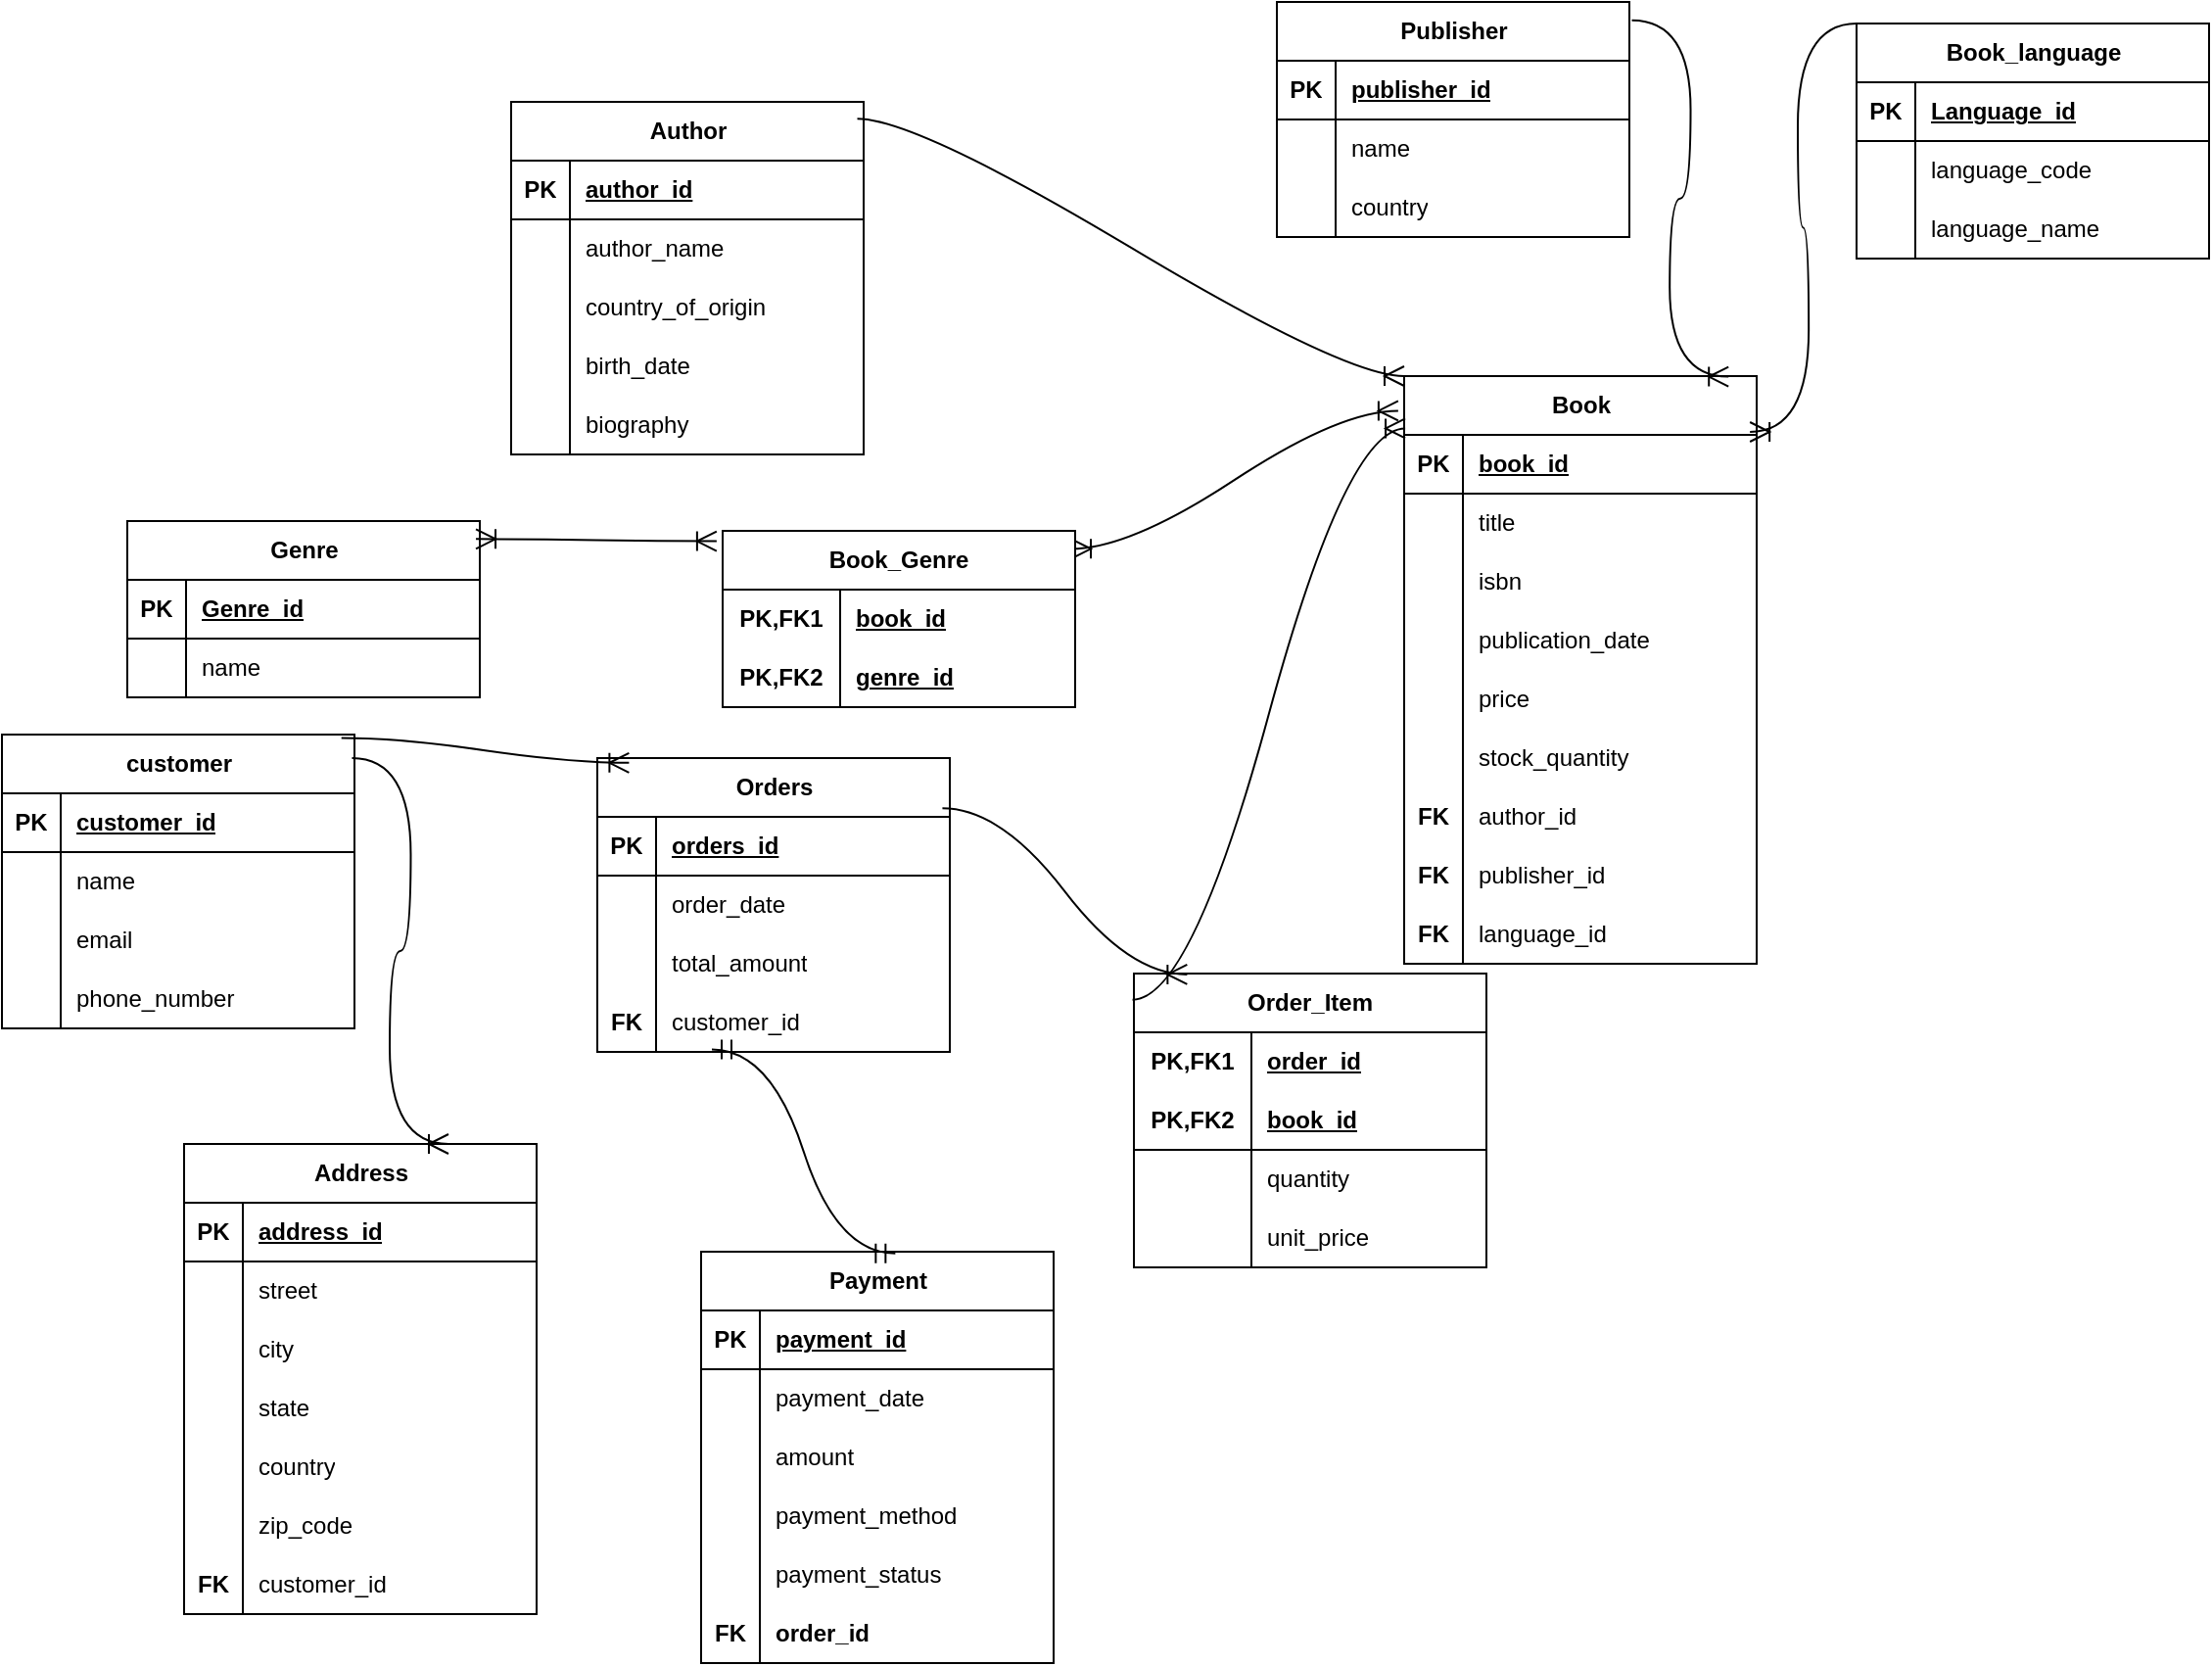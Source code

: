 <mxfile version="26.1.1">
  <diagram name="Page-1" id="ZQuUQEFik4x4_t2dqadl">
    <mxGraphModel grid="0" page="0" gridSize="10" guides="1" tooltips="1" connect="1" arrows="1" fold="1" pageScale="1" pageWidth="850" pageHeight="1100" math="0" shadow="0">
      <root>
        <mxCell id="0" />
        <mxCell id="1" parent="0" />
        <mxCell id="jG49ojDBCx4BpqAFkFLA-1" value="Author" style="shape=table;startSize=30;container=1;collapsible=1;childLayout=tableLayout;fixedRows=1;rowLines=0;fontStyle=1;align=center;resizeLast=1;html=1;" vertex="1" parent="1">
          <mxGeometry x="141" y="20" width="180" height="180" as="geometry" />
        </mxCell>
        <mxCell id="jG49ojDBCx4BpqAFkFLA-2" value="" style="shape=tableRow;horizontal=0;startSize=0;swimlaneHead=0;swimlaneBody=0;fillColor=none;collapsible=0;dropTarget=0;points=[[0,0.5],[1,0.5]];portConstraint=eastwest;top=0;left=0;right=0;bottom=1;" vertex="1" parent="jG49ojDBCx4BpqAFkFLA-1">
          <mxGeometry y="30" width="180" height="30" as="geometry" />
        </mxCell>
        <mxCell id="jG49ojDBCx4BpqAFkFLA-3" value="PK" style="shape=partialRectangle;connectable=0;fillColor=none;top=0;left=0;bottom=0;right=0;fontStyle=1;overflow=hidden;whiteSpace=wrap;html=1;" vertex="1" parent="jG49ojDBCx4BpqAFkFLA-2">
          <mxGeometry width="30" height="30" as="geometry">
            <mxRectangle width="30" height="30" as="alternateBounds" />
          </mxGeometry>
        </mxCell>
        <mxCell id="jG49ojDBCx4BpqAFkFLA-4" value="author_id" style="shape=partialRectangle;connectable=0;fillColor=none;top=0;left=0;bottom=0;right=0;align=left;spacingLeft=6;fontStyle=5;overflow=hidden;whiteSpace=wrap;html=1;" vertex="1" parent="jG49ojDBCx4BpqAFkFLA-2">
          <mxGeometry x="30" width="150" height="30" as="geometry">
            <mxRectangle width="150" height="30" as="alternateBounds" />
          </mxGeometry>
        </mxCell>
        <mxCell id="jG49ojDBCx4BpqAFkFLA-5" value="" style="shape=tableRow;horizontal=0;startSize=0;swimlaneHead=0;swimlaneBody=0;fillColor=none;collapsible=0;dropTarget=0;points=[[0,0.5],[1,0.5]];portConstraint=eastwest;top=0;left=0;right=0;bottom=0;" vertex="1" parent="jG49ojDBCx4BpqAFkFLA-1">
          <mxGeometry y="60" width="180" height="30" as="geometry" />
        </mxCell>
        <mxCell id="jG49ojDBCx4BpqAFkFLA-6" value="" style="shape=partialRectangle;connectable=0;fillColor=none;top=0;left=0;bottom=0;right=0;editable=1;overflow=hidden;whiteSpace=wrap;html=1;" vertex="1" parent="jG49ojDBCx4BpqAFkFLA-5">
          <mxGeometry width="30" height="30" as="geometry">
            <mxRectangle width="30" height="30" as="alternateBounds" />
          </mxGeometry>
        </mxCell>
        <mxCell id="jG49ojDBCx4BpqAFkFLA-7" value="author_name" style="shape=partialRectangle;connectable=0;fillColor=none;top=0;left=0;bottom=0;right=0;align=left;spacingLeft=6;overflow=hidden;whiteSpace=wrap;html=1;" vertex="1" parent="jG49ojDBCx4BpqAFkFLA-5">
          <mxGeometry x="30" width="150" height="30" as="geometry">
            <mxRectangle width="150" height="30" as="alternateBounds" />
          </mxGeometry>
        </mxCell>
        <mxCell id="jG49ojDBCx4BpqAFkFLA-8" value="" style="shape=tableRow;horizontal=0;startSize=0;swimlaneHead=0;swimlaneBody=0;fillColor=none;collapsible=0;dropTarget=0;points=[[0,0.5],[1,0.5]];portConstraint=eastwest;top=0;left=0;right=0;bottom=0;" vertex="1" parent="jG49ojDBCx4BpqAFkFLA-1">
          <mxGeometry y="90" width="180" height="30" as="geometry" />
        </mxCell>
        <mxCell id="jG49ojDBCx4BpqAFkFLA-9" value="" style="shape=partialRectangle;connectable=0;fillColor=none;top=0;left=0;bottom=0;right=0;editable=1;overflow=hidden;whiteSpace=wrap;html=1;" vertex="1" parent="jG49ojDBCx4BpqAFkFLA-8">
          <mxGeometry width="30" height="30" as="geometry">
            <mxRectangle width="30" height="30" as="alternateBounds" />
          </mxGeometry>
        </mxCell>
        <mxCell id="jG49ojDBCx4BpqAFkFLA-10" value="country_of_origin" style="shape=partialRectangle;connectable=0;fillColor=none;top=0;left=0;bottom=0;right=0;align=left;spacingLeft=6;overflow=hidden;whiteSpace=wrap;html=1;" vertex="1" parent="jG49ojDBCx4BpqAFkFLA-8">
          <mxGeometry x="30" width="150" height="30" as="geometry">
            <mxRectangle width="150" height="30" as="alternateBounds" />
          </mxGeometry>
        </mxCell>
        <mxCell id="jG49ojDBCx4BpqAFkFLA-11" value="" style="shape=tableRow;horizontal=0;startSize=0;swimlaneHead=0;swimlaneBody=0;fillColor=none;collapsible=0;dropTarget=0;points=[[0,0.5],[1,0.5]];portConstraint=eastwest;top=0;left=0;right=0;bottom=0;" vertex="1" parent="jG49ojDBCx4BpqAFkFLA-1">
          <mxGeometry y="120" width="180" height="30" as="geometry" />
        </mxCell>
        <mxCell id="jG49ojDBCx4BpqAFkFLA-12" value="" style="shape=partialRectangle;connectable=0;fillColor=none;top=0;left=0;bottom=0;right=0;editable=1;overflow=hidden;whiteSpace=wrap;html=1;" vertex="1" parent="jG49ojDBCx4BpqAFkFLA-11">
          <mxGeometry width="30" height="30" as="geometry">
            <mxRectangle width="30" height="30" as="alternateBounds" />
          </mxGeometry>
        </mxCell>
        <mxCell id="jG49ojDBCx4BpqAFkFLA-13" value="birth_date" style="shape=partialRectangle;connectable=0;fillColor=none;top=0;left=0;bottom=0;right=0;align=left;spacingLeft=6;overflow=hidden;whiteSpace=wrap;html=1;" vertex="1" parent="jG49ojDBCx4BpqAFkFLA-11">
          <mxGeometry x="30" width="150" height="30" as="geometry">
            <mxRectangle width="150" height="30" as="alternateBounds" />
          </mxGeometry>
        </mxCell>
        <mxCell id="jG49ojDBCx4BpqAFkFLA-14" value="" style="shape=tableRow;horizontal=0;startSize=0;swimlaneHead=0;swimlaneBody=0;fillColor=none;collapsible=0;dropTarget=0;points=[[0,0.5],[1,0.5]];portConstraint=eastwest;top=0;left=0;right=0;bottom=0;" vertex="1" parent="jG49ojDBCx4BpqAFkFLA-1">
          <mxGeometry y="150" width="180" height="30" as="geometry" />
        </mxCell>
        <mxCell id="jG49ojDBCx4BpqAFkFLA-15" value="" style="shape=partialRectangle;connectable=0;fillColor=none;top=0;left=0;bottom=0;right=0;editable=1;overflow=hidden;whiteSpace=wrap;html=1;" vertex="1" parent="jG49ojDBCx4BpqAFkFLA-14">
          <mxGeometry width="30" height="30" as="geometry">
            <mxRectangle width="30" height="30" as="alternateBounds" />
          </mxGeometry>
        </mxCell>
        <mxCell id="jG49ojDBCx4BpqAFkFLA-16" value="biography" style="shape=partialRectangle;connectable=0;fillColor=none;top=0;left=0;bottom=0;right=0;align=left;spacingLeft=6;overflow=hidden;whiteSpace=wrap;html=1;" vertex="1" parent="jG49ojDBCx4BpqAFkFLA-14">
          <mxGeometry x="30" width="150" height="30" as="geometry">
            <mxRectangle width="150" height="30" as="alternateBounds" />
          </mxGeometry>
        </mxCell>
        <mxCell id="jG49ojDBCx4BpqAFkFLA-17" value="Publisher" style="shape=table;startSize=30;container=1;collapsible=1;childLayout=tableLayout;fixedRows=1;rowLines=0;fontStyle=1;align=center;resizeLast=1;html=1;" vertex="1" parent="1">
          <mxGeometry x="532" y="-31" width="180" height="120" as="geometry" />
        </mxCell>
        <mxCell id="jG49ojDBCx4BpqAFkFLA-18" value="" style="shape=tableRow;horizontal=0;startSize=0;swimlaneHead=0;swimlaneBody=0;fillColor=none;collapsible=0;dropTarget=0;points=[[0,0.5],[1,0.5]];portConstraint=eastwest;top=0;left=0;right=0;bottom=1;" vertex="1" parent="jG49ojDBCx4BpqAFkFLA-17">
          <mxGeometry y="30" width="180" height="30" as="geometry" />
        </mxCell>
        <mxCell id="jG49ojDBCx4BpqAFkFLA-19" value="PK" style="shape=partialRectangle;connectable=0;fillColor=none;top=0;left=0;bottom=0;right=0;fontStyle=1;overflow=hidden;whiteSpace=wrap;html=1;" vertex="1" parent="jG49ojDBCx4BpqAFkFLA-18">
          <mxGeometry width="30" height="30" as="geometry">
            <mxRectangle width="30" height="30" as="alternateBounds" />
          </mxGeometry>
        </mxCell>
        <mxCell id="jG49ojDBCx4BpqAFkFLA-20" value="publisher_id" style="shape=partialRectangle;connectable=0;fillColor=none;top=0;left=0;bottom=0;right=0;align=left;spacingLeft=6;fontStyle=5;overflow=hidden;whiteSpace=wrap;html=1;" vertex="1" parent="jG49ojDBCx4BpqAFkFLA-18">
          <mxGeometry x="30" width="150" height="30" as="geometry">
            <mxRectangle width="150" height="30" as="alternateBounds" />
          </mxGeometry>
        </mxCell>
        <mxCell id="jG49ojDBCx4BpqAFkFLA-21" value="" style="shape=tableRow;horizontal=0;startSize=0;swimlaneHead=0;swimlaneBody=0;fillColor=none;collapsible=0;dropTarget=0;points=[[0,0.5],[1,0.5]];portConstraint=eastwest;top=0;left=0;right=0;bottom=0;" vertex="1" parent="jG49ojDBCx4BpqAFkFLA-17">
          <mxGeometry y="60" width="180" height="30" as="geometry" />
        </mxCell>
        <mxCell id="jG49ojDBCx4BpqAFkFLA-22" value="" style="shape=partialRectangle;connectable=0;fillColor=none;top=0;left=0;bottom=0;right=0;editable=1;overflow=hidden;whiteSpace=wrap;html=1;" vertex="1" parent="jG49ojDBCx4BpqAFkFLA-21">
          <mxGeometry width="30" height="30" as="geometry">
            <mxRectangle width="30" height="30" as="alternateBounds" />
          </mxGeometry>
        </mxCell>
        <mxCell id="jG49ojDBCx4BpqAFkFLA-23" value="name" style="shape=partialRectangle;connectable=0;fillColor=none;top=0;left=0;bottom=0;right=0;align=left;spacingLeft=6;overflow=hidden;whiteSpace=wrap;html=1;" vertex="1" parent="jG49ojDBCx4BpqAFkFLA-21">
          <mxGeometry x="30" width="150" height="30" as="geometry">
            <mxRectangle width="150" height="30" as="alternateBounds" />
          </mxGeometry>
        </mxCell>
        <mxCell id="jG49ojDBCx4BpqAFkFLA-24" value="" style="shape=tableRow;horizontal=0;startSize=0;swimlaneHead=0;swimlaneBody=0;fillColor=none;collapsible=0;dropTarget=0;points=[[0,0.5],[1,0.5]];portConstraint=eastwest;top=0;left=0;right=0;bottom=0;" vertex="1" parent="jG49ojDBCx4BpqAFkFLA-17">
          <mxGeometry y="90" width="180" height="30" as="geometry" />
        </mxCell>
        <mxCell id="jG49ojDBCx4BpqAFkFLA-25" value="" style="shape=partialRectangle;connectable=0;fillColor=none;top=0;left=0;bottom=0;right=0;editable=1;overflow=hidden;whiteSpace=wrap;html=1;" vertex="1" parent="jG49ojDBCx4BpqAFkFLA-24">
          <mxGeometry width="30" height="30" as="geometry">
            <mxRectangle width="30" height="30" as="alternateBounds" />
          </mxGeometry>
        </mxCell>
        <mxCell id="jG49ojDBCx4BpqAFkFLA-26" value="country" style="shape=partialRectangle;connectable=0;fillColor=none;top=0;left=0;bottom=0;right=0;align=left;spacingLeft=6;overflow=hidden;whiteSpace=wrap;html=1;" vertex="1" parent="jG49ojDBCx4BpqAFkFLA-24">
          <mxGeometry x="30" width="150" height="30" as="geometry">
            <mxRectangle width="150" height="30" as="alternateBounds" />
          </mxGeometry>
        </mxCell>
        <mxCell id="jG49ojDBCx4BpqAFkFLA-30" value="Book_language" style="shape=table;startSize=30;container=1;collapsible=1;childLayout=tableLayout;fixedRows=1;rowLines=0;fontStyle=1;align=center;resizeLast=1;html=1;" vertex="1" parent="1">
          <mxGeometry x="828" y="-20" width="180" height="120" as="geometry" />
        </mxCell>
        <mxCell id="jG49ojDBCx4BpqAFkFLA-31" value="" style="shape=tableRow;horizontal=0;startSize=0;swimlaneHead=0;swimlaneBody=0;fillColor=none;collapsible=0;dropTarget=0;points=[[0,0.5],[1,0.5]];portConstraint=eastwest;top=0;left=0;right=0;bottom=1;" vertex="1" parent="jG49ojDBCx4BpqAFkFLA-30">
          <mxGeometry y="30" width="180" height="30" as="geometry" />
        </mxCell>
        <mxCell id="jG49ojDBCx4BpqAFkFLA-32" value="PK" style="shape=partialRectangle;connectable=0;fillColor=none;top=0;left=0;bottom=0;right=0;fontStyle=1;overflow=hidden;whiteSpace=wrap;html=1;" vertex="1" parent="jG49ojDBCx4BpqAFkFLA-31">
          <mxGeometry width="30" height="30" as="geometry">
            <mxRectangle width="30" height="30" as="alternateBounds" />
          </mxGeometry>
        </mxCell>
        <mxCell id="jG49ojDBCx4BpqAFkFLA-33" value="Language_id" style="shape=partialRectangle;connectable=0;fillColor=none;top=0;left=0;bottom=0;right=0;align=left;spacingLeft=6;fontStyle=5;overflow=hidden;whiteSpace=wrap;html=1;" vertex="1" parent="jG49ojDBCx4BpqAFkFLA-31">
          <mxGeometry x="30" width="150" height="30" as="geometry">
            <mxRectangle width="150" height="30" as="alternateBounds" />
          </mxGeometry>
        </mxCell>
        <mxCell id="jG49ojDBCx4BpqAFkFLA-34" value="" style="shape=tableRow;horizontal=0;startSize=0;swimlaneHead=0;swimlaneBody=0;fillColor=none;collapsible=0;dropTarget=0;points=[[0,0.5],[1,0.5]];portConstraint=eastwest;top=0;left=0;right=0;bottom=0;" vertex="1" parent="jG49ojDBCx4BpqAFkFLA-30">
          <mxGeometry y="60" width="180" height="30" as="geometry" />
        </mxCell>
        <mxCell id="jG49ojDBCx4BpqAFkFLA-35" value="" style="shape=partialRectangle;connectable=0;fillColor=none;top=0;left=0;bottom=0;right=0;editable=1;overflow=hidden;whiteSpace=wrap;html=1;" vertex="1" parent="jG49ojDBCx4BpqAFkFLA-34">
          <mxGeometry width="30" height="30" as="geometry">
            <mxRectangle width="30" height="30" as="alternateBounds" />
          </mxGeometry>
        </mxCell>
        <mxCell id="jG49ojDBCx4BpqAFkFLA-36" value="language_code" style="shape=partialRectangle;connectable=0;fillColor=none;top=0;left=0;bottom=0;right=0;align=left;spacingLeft=6;overflow=hidden;whiteSpace=wrap;html=1;" vertex="1" parent="jG49ojDBCx4BpqAFkFLA-34">
          <mxGeometry x="30" width="150" height="30" as="geometry">
            <mxRectangle width="150" height="30" as="alternateBounds" />
          </mxGeometry>
        </mxCell>
        <mxCell id="jG49ojDBCx4BpqAFkFLA-215" value="" style="shape=tableRow;horizontal=0;startSize=0;swimlaneHead=0;swimlaneBody=0;fillColor=none;collapsible=0;dropTarget=0;points=[[0,0.5],[1,0.5]];portConstraint=eastwest;top=0;left=0;right=0;bottom=0;" vertex="1" parent="jG49ojDBCx4BpqAFkFLA-30">
          <mxGeometry y="90" width="180" height="30" as="geometry" />
        </mxCell>
        <mxCell id="jG49ojDBCx4BpqAFkFLA-216" value="" style="shape=partialRectangle;connectable=0;fillColor=none;top=0;left=0;bottom=0;right=0;editable=1;overflow=hidden;whiteSpace=wrap;html=1;" vertex="1" parent="jG49ojDBCx4BpqAFkFLA-215">
          <mxGeometry width="30" height="30" as="geometry">
            <mxRectangle width="30" height="30" as="alternateBounds" />
          </mxGeometry>
        </mxCell>
        <mxCell id="jG49ojDBCx4BpqAFkFLA-217" value="language_name" style="shape=partialRectangle;connectable=0;fillColor=none;top=0;left=0;bottom=0;right=0;align=left;spacingLeft=6;overflow=hidden;whiteSpace=wrap;html=1;" vertex="1" parent="jG49ojDBCx4BpqAFkFLA-215">
          <mxGeometry x="30" width="150" height="30" as="geometry">
            <mxRectangle width="150" height="30" as="alternateBounds" />
          </mxGeometry>
        </mxCell>
        <mxCell id="jG49ojDBCx4BpqAFkFLA-43" value="Genre" style="shape=table;startSize=30;container=1;collapsible=1;childLayout=tableLayout;fixedRows=1;rowLines=0;fontStyle=1;align=center;resizeLast=1;html=1;" vertex="1" parent="1">
          <mxGeometry x="-55" y="234" width="180" height="90" as="geometry" />
        </mxCell>
        <mxCell id="jG49ojDBCx4BpqAFkFLA-44" value="" style="shape=tableRow;horizontal=0;startSize=0;swimlaneHead=0;swimlaneBody=0;fillColor=none;collapsible=0;dropTarget=0;points=[[0,0.5],[1,0.5]];portConstraint=eastwest;top=0;left=0;right=0;bottom=1;" vertex="1" parent="jG49ojDBCx4BpqAFkFLA-43">
          <mxGeometry y="30" width="180" height="30" as="geometry" />
        </mxCell>
        <mxCell id="jG49ojDBCx4BpqAFkFLA-45" value="PK" style="shape=partialRectangle;connectable=0;fillColor=none;top=0;left=0;bottom=0;right=0;fontStyle=1;overflow=hidden;whiteSpace=wrap;html=1;" vertex="1" parent="jG49ojDBCx4BpqAFkFLA-44">
          <mxGeometry width="30" height="30" as="geometry">
            <mxRectangle width="30" height="30" as="alternateBounds" />
          </mxGeometry>
        </mxCell>
        <mxCell id="jG49ojDBCx4BpqAFkFLA-46" value="Genre_id" style="shape=partialRectangle;connectable=0;fillColor=none;top=0;left=0;bottom=0;right=0;align=left;spacingLeft=6;fontStyle=5;overflow=hidden;whiteSpace=wrap;html=1;" vertex="1" parent="jG49ojDBCx4BpqAFkFLA-44">
          <mxGeometry x="30" width="150" height="30" as="geometry">
            <mxRectangle width="150" height="30" as="alternateBounds" />
          </mxGeometry>
        </mxCell>
        <mxCell id="jG49ojDBCx4BpqAFkFLA-47" value="" style="shape=tableRow;horizontal=0;startSize=0;swimlaneHead=0;swimlaneBody=0;fillColor=none;collapsible=0;dropTarget=0;points=[[0,0.5],[1,0.5]];portConstraint=eastwest;top=0;left=0;right=0;bottom=0;" vertex="1" parent="jG49ojDBCx4BpqAFkFLA-43">
          <mxGeometry y="60" width="180" height="30" as="geometry" />
        </mxCell>
        <mxCell id="jG49ojDBCx4BpqAFkFLA-48" value="" style="shape=partialRectangle;connectable=0;fillColor=none;top=0;left=0;bottom=0;right=0;editable=1;overflow=hidden;whiteSpace=wrap;html=1;" vertex="1" parent="jG49ojDBCx4BpqAFkFLA-47">
          <mxGeometry width="30" height="30" as="geometry">
            <mxRectangle width="30" height="30" as="alternateBounds" />
          </mxGeometry>
        </mxCell>
        <mxCell id="jG49ojDBCx4BpqAFkFLA-49" value="name" style="shape=partialRectangle;connectable=0;fillColor=none;top=0;left=0;bottom=0;right=0;align=left;spacingLeft=6;overflow=hidden;whiteSpace=wrap;html=1;" vertex="1" parent="jG49ojDBCx4BpqAFkFLA-47">
          <mxGeometry x="30" width="150" height="30" as="geometry">
            <mxRectangle width="150" height="30" as="alternateBounds" />
          </mxGeometry>
        </mxCell>
        <mxCell id="jG49ojDBCx4BpqAFkFLA-56" value="Book" style="shape=table;startSize=30;container=1;collapsible=1;childLayout=tableLayout;fixedRows=1;rowLines=0;fontStyle=1;align=center;resizeLast=1;html=1;" vertex="1" parent="1">
          <mxGeometry x="597" y="160" width="180" height="300" as="geometry" />
        </mxCell>
        <mxCell id="jG49ojDBCx4BpqAFkFLA-57" value="" style="shape=tableRow;horizontal=0;startSize=0;swimlaneHead=0;swimlaneBody=0;fillColor=none;collapsible=0;dropTarget=0;points=[[0,0.5],[1,0.5]];portConstraint=eastwest;top=0;left=0;right=0;bottom=1;" vertex="1" parent="jG49ojDBCx4BpqAFkFLA-56">
          <mxGeometry y="30" width="180" height="30" as="geometry" />
        </mxCell>
        <mxCell id="jG49ojDBCx4BpqAFkFLA-58" value="PK" style="shape=partialRectangle;connectable=0;fillColor=none;top=0;left=0;bottom=0;right=0;fontStyle=1;overflow=hidden;whiteSpace=wrap;html=1;" vertex="1" parent="jG49ojDBCx4BpqAFkFLA-57">
          <mxGeometry width="30" height="30" as="geometry">
            <mxRectangle width="30" height="30" as="alternateBounds" />
          </mxGeometry>
        </mxCell>
        <mxCell id="jG49ojDBCx4BpqAFkFLA-59" value="book_id" style="shape=partialRectangle;connectable=0;fillColor=none;top=0;left=0;bottom=0;right=0;align=left;spacingLeft=6;fontStyle=5;overflow=hidden;whiteSpace=wrap;html=1;" vertex="1" parent="jG49ojDBCx4BpqAFkFLA-57">
          <mxGeometry x="30" width="150" height="30" as="geometry">
            <mxRectangle width="150" height="30" as="alternateBounds" />
          </mxGeometry>
        </mxCell>
        <mxCell id="jG49ojDBCx4BpqAFkFLA-60" value="" style="shape=tableRow;horizontal=0;startSize=0;swimlaneHead=0;swimlaneBody=0;fillColor=none;collapsible=0;dropTarget=0;points=[[0,0.5],[1,0.5]];portConstraint=eastwest;top=0;left=0;right=0;bottom=0;" vertex="1" parent="jG49ojDBCx4BpqAFkFLA-56">
          <mxGeometry y="60" width="180" height="30" as="geometry" />
        </mxCell>
        <mxCell id="jG49ojDBCx4BpqAFkFLA-61" value="" style="shape=partialRectangle;connectable=0;fillColor=none;top=0;left=0;bottom=0;right=0;editable=1;overflow=hidden;whiteSpace=wrap;html=1;" vertex="1" parent="jG49ojDBCx4BpqAFkFLA-60">
          <mxGeometry width="30" height="30" as="geometry">
            <mxRectangle width="30" height="30" as="alternateBounds" />
          </mxGeometry>
        </mxCell>
        <mxCell id="jG49ojDBCx4BpqAFkFLA-62" value="title" style="shape=partialRectangle;connectable=0;fillColor=none;top=0;left=0;bottom=0;right=0;align=left;spacingLeft=6;overflow=hidden;whiteSpace=wrap;html=1;" vertex="1" parent="jG49ojDBCx4BpqAFkFLA-60">
          <mxGeometry x="30" width="150" height="30" as="geometry">
            <mxRectangle width="150" height="30" as="alternateBounds" />
          </mxGeometry>
        </mxCell>
        <mxCell id="jG49ojDBCx4BpqAFkFLA-218" value="" style="shape=tableRow;horizontal=0;startSize=0;swimlaneHead=0;swimlaneBody=0;fillColor=none;collapsible=0;dropTarget=0;points=[[0,0.5],[1,0.5]];portConstraint=eastwest;top=0;left=0;right=0;bottom=0;" vertex="1" parent="jG49ojDBCx4BpqAFkFLA-56">
          <mxGeometry y="90" width="180" height="30" as="geometry" />
        </mxCell>
        <mxCell id="jG49ojDBCx4BpqAFkFLA-219" value="" style="shape=partialRectangle;connectable=0;fillColor=none;top=0;left=0;bottom=0;right=0;editable=1;overflow=hidden;whiteSpace=wrap;html=1;" vertex="1" parent="jG49ojDBCx4BpqAFkFLA-218">
          <mxGeometry width="30" height="30" as="geometry">
            <mxRectangle width="30" height="30" as="alternateBounds" />
          </mxGeometry>
        </mxCell>
        <mxCell id="jG49ojDBCx4BpqAFkFLA-220" value="isbn" style="shape=partialRectangle;connectable=0;fillColor=none;top=0;left=0;bottom=0;right=0;align=left;spacingLeft=6;overflow=hidden;whiteSpace=wrap;html=1;" vertex="1" parent="jG49ojDBCx4BpqAFkFLA-218">
          <mxGeometry x="30" width="150" height="30" as="geometry">
            <mxRectangle width="150" height="30" as="alternateBounds" />
          </mxGeometry>
        </mxCell>
        <mxCell id="jG49ojDBCx4BpqAFkFLA-63" value="" style="shape=tableRow;horizontal=0;startSize=0;swimlaneHead=0;swimlaneBody=0;fillColor=none;collapsible=0;dropTarget=0;points=[[0,0.5],[1,0.5]];portConstraint=eastwest;top=0;left=0;right=0;bottom=0;" vertex="1" parent="jG49ojDBCx4BpqAFkFLA-56">
          <mxGeometry y="120" width="180" height="30" as="geometry" />
        </mxCell>
        <mxCell id="jG49ojDBCx4BpqAFkFLA-64" value="" style="shape=partialRectangle;connectable=0;fillColor=none;top=0;left=0;bottom=0;right=0;editable=1;overflow=hidden;whiteSpace=wrap;html=1;" vertex="1" parent="jG49ojDBCx4BpqAFkFLA-63">
          <mxGeometry width="30" height="30" as="geometry">
            <mxRectangle width="30" height="30" as="alternateBounds" />
          </mxGeometry>
        </mxCell>
        <mxCell id="jG49ojDBCx4BpqAFkFLA-65" value="publication_date" style="shape=partialRectangle;connectable=0;fillColor=none;top=0;left=0;bottom=0;right=0;align=left;spacingLeft=6;overflow=hidden;whiteSpace=wrap;html=1;" vertex="1" parent="jG49ojDBCx4BpqAFkFLA-63">
          <mxGeometry x="30" width="150" height="30" as="geometry">
            <mxRectangle width="150" height="30" as="alternateBounds" />
          </mxGeometry>
        </mxCell>
        <mxCell id="jG49ojDBCx4BpqAFkFLA-66" value="" style="shape=tableRow;horizontal=0;startSize=0;swimlaneHead=0;swimlaneBody=0;fillColor=none;collapsible=0;dropTarget=0;points=[[0,0.5],[1,0.5]];portConstraint=eastwest;top=0;left=0;right=0;bottom=0;" vertex="1" parent="jG49ojDBCx4BpqAFkFLA-56">
          <mxGeometry y="150" width="180" height="30" as="geometry" />
        </mxCell>
        <mxCell id="jG49ojDBCx4BpqAFkFLA-67" value="" style="shape=partialRectangle;connectable=0;fillColor=none;top=0;left=0;bottom=0;right=0;editable=1;overflow=hidden;whiteSpace=wrap;html=1;" vertex="1" parent="jG49ojDBCx4BpqAFkFLA-66">
          <mxGeometry width="30" height="30" as="geometry">
            <mxRectangle width="30" height="30" as="alternateBounds" />
          </mxGeometry>
        </mxCell>
        <mxCell id="jG49ojDBCx4BpqAFkFLA-68" value="price&amp;nbsp;" style="shape=partialRectangle;connectable=0;fillColor=none;top=0;left=0;bottom=0;right=0;align=left;spacingLeft=6;overflow=hidden;whiteSpace=wrap;html=1;" vertex="1" parent="jG49ojDBCx4BpqAFkFLA-66">
          <mxGeometry x="30" width="150" height="30" as="geometry">
            <mxRectangle width="150" height="30" as="alternateBounds" />
          </mxGeometry>
        </mxCell>
        <mxCell id="jG49ojDBCx4BpqAFkFLA-69" value="" style="shape=tableRow;horizontal=0;startSize=0;swimlaneHead=0;swimlaneBody=0;fillColor=none;collapsible=0;dropTarget=0;points=[[0,0.5],[1,0.5]];portConstraint=eastwest;top=0;left=0;right=0;bottom=0;" vertex="1" parent="jG49ojDBCx4BpqAFkFLA-56">
          <mxGeometry y="180" width="180" height="30" as="geometry" />
        </mxCell>
        <mxCell id="jG49ojDBCx4BpqAFkFLA-70" value="" style="shape=partialRectangle;connectable=0;fillColor=none;top=0;left=0;bottom=0;right=0;editable=1;overflow=hidden;whiteSpace=wrap;html=1;" vertex="1" parent="jG49ojDBCx4BpqAFkFLA-69">
          <mxGeometry width="30" height="30" as="geometry">
            <mxRectangle width="30" height="30" as="alternateBounds" />
          </mxGeometry>
        </mxCell>
        <mxCell id="jG49ojDBCx4BpqAFkFLA-71" value="stock_quantity" style="shape=partialRectangle;connectable=0;fillColor=none;top=0;left=0;bottom=0;right=0;align=left;spacingLeft=6;overflow=hidden;whiteSpace=wrap;html=1;" vertex="1" parent="jG49ojDBCx4BpqAFkFLA-69">
          <mxGeometry x="30" width="150" height="30" as="geometry">
            <mxRectangle width="150" height="30" as="alternateBounds" />
          </mxGeometry>
        </mxCell>
        <mxCell id="jG49ojDBCx4BpqAFkFLA-72" value="" style="shape=tableRow;horizontal=0;startSize=0;swimlaneHead=0;swimlaneBody=0;fillColor=none;collapsible=0;dropTarget=0;points=[[0,0.5],[1,0.5]];portConstraint=eastwest;top=0;left=0;right=0;bottom=0;" vertex="1" parent="jG49ojDBCx4BpqAFkFLA-56">
          <mxGeometry y="210" width="180" height="30" as="geometry" />
        </mxCell>
        <mxCell id="jG49ojDBCx4BpqAFkFLA-73" value="&lt;b&gt;FK&lt;/b&gt;" style="shape=partialRectangle;connectable=0;fillColor=none;top=0;left=0;bottom=0;right=0;editable=1;overflow=hidden;whiteSpace=wrap;html=1;" vertex="1" parent="jG49ojDBCx4BpqAFkFLA-72">
          <mxGeometry width="30" height="30" as="geometry">
            <mxRectangle width="30" height="30" as="alternateBounds" />
          </mxGeometry>
        </mxCell>
        <mxCell id="jG49ojDBCx4BpqAFkFLA-74" value="author_id" style="shape=partialRectangle;connectable=0;fillColor=none;top=0;left=0;bottom=0;right=0;align=left;spacingLeft=6;overflow=hidden;whiteSpace=wrap;html=1;" vertex="1" parent="jG49ojDBCx4BpqAFkFLA-72">
          <mxGeometry x="30" width="150" height="30" as="geometry">
            <mxRectangle width="150" height="30" as="alternateBounds" />
          </mxGeometry>
        </mxCell>
        <mxCell id="jG49ojDBCx4BpqAFkFLA-75" value="" style="shape=tableRow;horizontal=0;startSize=0;swimlaneHead=0;swimlaneBody=0;fillColor=none;collapsible=0;dropTarget=0;points=[[0,0.5],[1,0.5]];portConstraint=eastwest;top=0;left=0;right=0;bottom=0;" vertex="1" parent="jG49ojDBCx4BpqAFkFLA-56">
          <mxGeometry y="240" width="180" height="30" as="geometry" />
        </mxCell>
        <mxCell id="jG49ojDBCx4BpqAFkFLA-76" value="&lt;b&gt;FK&lt;/b&gt;" style="shape=partialRectangle;connectable=0;fillColor=none;top=0;left=0;bottom=0;right=0;editable=1;overflow=hidden;whiteSpace=wrap;html=1;" vertex="1" parent="jG49ojDBCx4BpqAFkFLA-75">
          <mxGeometry width="30" height="30" as="geometry">
            <mxRectangle width="30" height="30" as="alternateBounds" />
          </mxGeometry>
        </mxCell>
        <mxCell id="jG49ojDBCx4BpqAFkFLA-77" value="publisher_id" style="shape=partialRectangle;connectable=0;fillColor=none;top=0;left=0;bottom=0;right=0;align=left;spacingLeft=6;overflow=hidden;whiteSpace=wrap;html=1;" vertex="1" parent="jG49ojDBCx4BpqAFkFLA-75">
          <mxGeometry x="30" width="150" height="30" as="geometry">
            <mxRectangle width="150" height="30" as="alternateBounds" />
          </mxGeometry>
        </mxCell>
        <mxCell id="jG49ojDBCx4BpqAFkFLA-78" value="" style="shape=tableRow;horizontal=0;startSize=0;swimlaneHead=0;swimlaneBody=0;fillColor=none;collapsible=0;dropTarget=0;points=[[0,0.5],[1,0.5]];portConstraint=eastwest;top=0;left=0;right=0;bottom=0;" vertex="1" parent="jG49ojDBCx4BpqAFkFLA-56">
          <mxGeometry y="270" width="180" height="30" as="geometry" />
        </mxCell>
        <mxCell id="jG49ojDBCx4BpqAFkFLA-79" value="&lt;b&gt;FK&lt;/b&gt;" style="shape=partialRectangle;connectable=0;fillColor=none;top=0;left=0;bottom=0;right=0;editable=1;overflow=hidden;whiteSpace=wrap;html=1;" vertex="1" parent="jG49ojDBCx4BpqAFkFLA-78">
          <mxGeometry width="30" height="30" as="geometry">
            <mxRectangle width="30" height="30" as="alternateBounds" />
          </mxGeometry>
        </mxCell>
        <mxCell id="jG49ojDBCx4BpqAFkFLA-80" value="language_id" style="shape=partialRectangle;connectable=0;fillColor=none;top=0;left=0;bottom=0;right=0;align=left;spacingLeft=6;overflow=hidden;whiteSpace=wrap;html=1;" vertex="1" parent="jG49ojDBCx4BpqAFkFLA-78">
          <mxGeometry x="30" width="150" height="30" as="geometry">
            <mxRectangle width="150" height="30" as="alternateBounds" />
          </mxGeometry>
        </mxCell>
        <mxCell id="jG49ojDBCx4BpqAFkFLA-108" value="customer" style="shape=table;startSize=30;container=1;collapsible=1;childLayout=tableLayout;fixedRows=1;rowLines=0;fontStyle=1;align=center;resizeLast=1;html=1;" vertex="1" parent="1">
          <mxGeometry x="-119" y="343" width="180" height="150" as="geometry" />
        </mxCell>
        <mxCell id="jG49ojDBCx4BpqAFkFLA-109" value="" style="shape=tableRow;horizontal=0;startSize=0;swimlaneHead=0;swimlaneBody=0;fillColor=none;collapsible=0;dropTarget=0;points=[[0,0.5],[1,0.5]];portConstraint=eastwest;top=0;left=0;right=0;bottom=1;" vertex="1" parent="jG49ojDBCx4BpqAFkFLA-108">
          <mxGeometry y="30" width="180" height="30" as="geometry" />
        </mxCell>
        <mxCell id="jG49ojDBCx4BpqAFkFLA-110" value="PK" style="shape=partialRectangle;connectable=0;fillColor=none;top=0;left=0;bottom=0;right=0;fontStyle=1;overflow=hidden;whiteSpace=wrap;html=1;" vertex="1" parent="jG49ojDBCx4BpqAFkFLA-109">
          <mxGeometry width="30" height="30" as="geometry">
            <mxRectangle width="30" height="30" as="alternateBounds" />
          </mxGeometry>
        </mxCell>
        <mxCell id="jG49ojDBCx4BpqAFkFLA-111" value="customer_id" style="shape=partialRectangle;connectable=0;fillColor=none;top=0;left=0;bottom=0;right=0;align=left;spacingLeft=6;fontStyle=5;overflow=hidden;whiteSpace=wrap;html=1;" vertex="1" parent="jG49ojDBCx4BpqAFkFLA-109">
          <mxGeometry x="30" width="150" height="30" as="geometry">
            <mxRectangle width="150" height="30" as="alternateBounds" />
          </mxGeometry>
        </mxCell>
        <mxCell id="jG49ojDBCx4BpqAFkFLA-112" value="" style="shape=tableRow;horizontal=0;startSize=0;swimlaneHead=0;swimlaneBody=0;fillColor=none;collapsible=0;dropTarget=0;points=[[0,0.5],[1,0.5]];portConstraint=eastwest;top=0;left=0;right=0;bottom=0;" vertex="1" parent="jG49ojDBCx4BpqAFkFLA-108">
          <mxGeometry y="60" width="180" height="30" as="geometry" />
        </mxCell>
        <mxCell id="jG49ojDBCx4BpqAFkFLA-113" value="" style="shape=partialRectangle;connectable=0;fillColor=none;top=0;left=0;bottom=0;right=0;editable=1;overflow=hidden;whiteSpace=wrap;html=1;" vertex="1" parent="jG49ojDBCx4BpqAFkFLA-112">
          <mxGeometry width="30" height="30" as="geometry">
            <mxRectangle width="30" height="30" as="alternateBounds" />
          </mxGeometry>
        </mxCell>
        <mxCell id="jG49ojDBCx4BpqAFkFLA-114" value="name" style="shape=partialRectangle;connectable=0;fillColor=none;top=0;left=0;bottom=0;right=0;align=left;spacingLeft=6;overflow=hidden;whiteSpace=wrap;html=1;" vertex="1" parent="jG49ojDBCx4BpqAFkFLA-112">
          <mxGeometry x="30" width="150" height="30" as="geometry">
            <mxRectangle width="150" height="30" as="alternateBounds" />
          </mxGeometry>
        </mxCell>
        <mxCell id="jG49ojDBCx4BpqAFkFLA-115" value="" style="shape=tableRow;horizontal=0;startSize=0;swimlaneHead=0;swimlaneBody=0;fillColor=none;collapsible=0;dropTarget=0;points=[[0,0.5],[1,0.5]];portConstraint=eastwest;top=0;left=0;right=0;bottom=0;" vertex="1" parent="jG49ojDBCx4BpqAFkFLA-108">
          <mxGeometry y="90" width="180" height="30" as="geometry" />
        </mxCell>
        <mxCell id="jG49ojDBCx4BpqAFkFLA-116" value="" style="shape=partialRectangle;connectable=0;fillColor=none;top=0;left=0;bottom=0;right=0;editable=1;overflow=hidden;whiteSpace=wrap;html=1;" vertex="1" parent="jG49ojDBCx4BpqAFkFLA-115">
          <mxGeometry width="30" height="30" as="geometry">
            <mxRectangle width="30" height="30" as="alternateBounds" />
          </mxGeometry>
        </mxCell>
        <mxCell id="jG49ojDBCx4BpqAFkFLA-117" value="email" style="shape=partialRectangle;connectable=0;fillColor=none;top=0;left=0;bottom=0;right=0;align=left;spacingLeft=6;overflow=hidden;whiteSpace=wrap;html=1;" vertex="1" parent="jG49ojDBCx4BpqAFkFLA-115">
          <mxGeometry x="30" width="150" height="30" as="geometry">
            <mxRectangle width="150" height="30" as="alternateBounds" />
          </mxGeometry>
        </mxCell>
        <mxCell id="jG49ojDBCx4BpqAFkFLA-118" value="" style="shape=tableRow;horizontal=0;startSize=0;swimlaneHead=0;swimlaneBody=0;fillColor=none;collapsible=0;dropTarget=0;points=[[0,0.5],[1,0.5]];portConstraint=eastwest;top=0;left=0;right=0;bottom=0;" vertex="1" parent="jG49ojDBCx4BpqAFkFLA-108">
          <mxGeometry y="120" width="180" height="30" as="geometry" />
        </mxCell>
        <mxCell id="jG49ojDBCx4BpqAFkFLA-119" value="" style="shape=partialRectangle;connectable=0;fillColor=none;top=0;left=0;bottom=0;right=0;editable=1;overflow=hidden;whiteSpace=wrap;html=1;" vertex="1" parent="jG49ojDBCx4BpqAFkFLA-118">
          <mxGeometry width="30" height="30" as="geometry">
            <mxRectangle width="30" height="30" as="alternateBounds" />
          </mxGeometry>
        </mxCell>
        <mxCell id="jG49ojDBCx4BpqAFkFLA-120" value="phone_number" style="shape=partialRectangle;connectable=0;fillColor=none;top=0;left=0;bottom=0;right=0;align=left;spacingLeft=6;overflow=hidden;whiteSpace=wrap;html=1;" vertex="1" parent="jG49ojDBCx4BpqAFkFLA-118">
          <mxGeometry x="30" width="150" height="30" as="geometry">
            <mxRectangle width="150" height="30" as="alternateBounds" />
          </mxGeometry>
        </mxCell>
        <mxCell id="jG49ojDBCx4BpqAFkFLA-121" value="Address" style="shape=table;startSize=30;container=1;collapsible=1;childLayout=tableLayout;fixedRows=1;rowLines=0;fontStyle=1;align=center;resizeLast=1;html=1;" vertex="1" parent="1">
          <mxGeometry x="-26" y="552" width="180" height="240" as="geometry" />
        </mxCell>
        <mxCell id="jG49ojDBCx4BpqAFkFLA-122" value="" style="shape=tableRow;horizontal=0;startSize=0;swimlaneHead=0;swimlaneBody=0;fillColor=none;collapsible=0;dropTarget=0;points=[[0,0.5],[1,0.5]];portConstraint=eastwest;top=0;left=0;right=0;bottom=1;" vertex="1" parent="jG49ojDBCx4BpqAFkFLA-121">
          <mxGeometry y="30" width="180" height="30" as="geometry" />
        </mxCell>
        <mxCell id="jG49ojDBCx4BpqAFkFLA-123" value="PK" style="shape=partialRectangle;connectable=0;fillColor=none;top=0;left=0;bottom=0;right=0;fontStyle=1;overflow=hidden;whiteSpace=wrap;html=1;" vertex="1" parent="jG49ojDBCx4BpqAFkFLA-122">
          <mxGeometry width="30" height="30" as="geometry">
            <mxRectangle width="30" height="30" as="alternateBounds" />
          </mxGeometry>
        </mxCell>
        <mxCell id="jG49ojDBCx4BpqAFkFLA-124" value="&lt;strong data-end=&quot;1052&quot; data-start=&quot;1038&quot;&gt;address_id&lt;/strong&gt;" style="shape=partialRectangle;connectable=0;fillColor=none;top=0;left=0;bottom=0;right=0;align=left;spacingLeft=6;fontStyle=5;overflow=hidden;whiteSpace=wrap;html=1;" vertex="1" parent="jG49ojDBCx4BpqAFkFLA-122">
          <mxGeometry x="30" width="150" height="30" as="geometry">
            <mxRectangle width="150" height="30" as="alternateBounds" />
          </mxGeometry>
        </mxCell>
        <mxCell id="jG49ojDBCx4BpqAFkFLA-125" value="" style="shape=tableRow;horizontal=0;startSize=0;swimlaneHead=0;swimlaneBody=0;fillColor=none;collapsible=0;dropTarget=0;points=[[0,0.5],[1,0.5]];portConstraint=eastwest;top=0;left=0;right=0;bottom=0;" vertex="1" parent="jG49ojDBCx4BpqAFkFLA-121">
          <mxGeometry y="60" width="180" height="30" as="geometry" />
        </mxCell>
        <mxCell id="jG49ojDBCx4BpqAFkFLA-126" value="" style="shape=partialRectangle;connectable=0;fillColor=none;top=0;left=0;bottom=0;right=0;editable=1;overflow=hidden;whiteSpace=wrap;html=1;" vertex="1" parent="jG49ojDBCx4BpqAFkFLA-125">
          <mxGeometry width="30" height="30" as="geometry">
            <mxRectangle width="30" height="30" as="alternateBounds" />
          </mxGeometry>
        </mxCell>
        <mxCell id="jG49ojDBCx4BpqAFkFLA-127" value="street" style="shape=partialRectangle;connectable=0;fillColor=none;top=0;left=0;bottom=0;right=0;align=left;spacingLeft=6;overflow=hidden;whiteSpace=wrap;html=1;" vertex="1" parent="jG49ojDBCx4BpqAFkFLA-125">
          <mxGeometry x="30" width="150" height="30" as="geometry">
            <mxRectangle width="150" height="30" as="alternateBounds" />
          </mxGeometry>
        </mxCell>
        <mxCell id="jG49ojDBCx4BpqAFkFLA-128" value="" style="shape=tableRow;horizontal=0;startSize=0;swimlaneHead=0;swimlaneBody=0;fillColor=none;collapsible=0;dropTarget=0;points=[[0,0.5],[1,0.5]];portConstraint=eastwest;top=0;left=0;right=0;bottom=0;" vertex="1" parent="jG49ojDBCx4BpqAFkFLA-121">
          <mxGeometry y="90" width="180" height="30" as="geometry" />
        </mxCell>
        <mxCell id="jG49ojDBCx4BpqAFkFLA-129" value="" style="shape=partialRectangle;connectable=0;fillColor=none;top=0;left=0;bottom=0;right=0;editable=1;overflow=hidden;whiteSpace=wrap;html=1;" vertex="1" parent="jG49ojDBCx4BpqAFkFLA-128">
          <mxGeometry width="30" height="30" as="geometry">
            <mxRectangle width="30" height="30" as="alternateBounds" />
          </mxGeometry>
        </mxCell>
        <mxCell id="jG49ojDBCx4BpqAFkFLA-130" value="city" style="shape=partialRectangle;connectable=0;fillColor=none;top=0;left=0;bottom=0;right=0;align=left;spacingLeft=6;overflow=hidden;whiteSpace=wrap;html=1;" vertex="1" parent="jG49ojDBCx4BpqAFkFLA-128">
          <mxGeometry x="30" width="150" height="30" as="geometry">
            <mxRectangle width="150" height="30" as="alternateBounds" />
          </mxGeometry>
        </mxCell>
        <mxCell id="jG49ojDBCx4BpqAFkFLA-131" value="" style="shape=tableRow;horizontal=0;startSize=0;swimlaneHead=0;swimlaneBody=0;fillColor=none;collapsible=0;dropTarget=0;points=[[0,0.5],[1,0.5]];portConstraint=eastwest;top=0;left=0;right=0;bottom=0;" vertex="1" parent="jG49ojDBCx4BpqAFkFLA-121">
          <mxGeometry y="120" width="180" height="30" as="geometry" />
        </mxCell>
        <mxCell id="jG49ojDBCx4BpqAFkFLA-132" value="" style="shape=partialRectangle;connectable=0;fillColor=none;top=0;left=0;bottom=0;right=0;editable=1;overflow=hidden;whiteSpace=wrap;html=1;" vertex="1" parent="jG49ojDBCx4BpqAFkFLA-131">
          <mxGeometry width="30" height="30" as="geometry">
            <mxRectangle width="30" height="30" as="alternateBounds" />
          </mxGeometry>
        </mxCell>
        <mxCell id="jG49ojDBCx4BpqAFkFLA-133" value="state" style="shape=partialRectangle;connectable=0;fillColor=none;top=0;left=0;bottom=0;right=0;align=left;spacingLeft=6;overflow=hidden;whiteSpace=wrap;html=1;" vertex="1" parent="jG49ojDBCx4BpqAFkFLA-131">
          <mxGeometry x="30" width="150" height="30" as="geometry">
            <mxRectangle width="150" height="30" as="alternateBounds" />
          </mxGeometry>
        </mxCell>
        <mxCell id="jG49ojDBCx4BpqAFkFLA-134" value="" style="shape=tableRow;horizontal=0;startSize=0;swimlaneHead=0;swimlaneBody=0;fillColor=none;collapsible=0;dropTarget=0;points=[[0,0.5],[1,0.5]];portConstraint=eastwest;top=0;left=0;right=0;bottom=0;" vertex="1" parent="jG49ojDBCx4BpqAFkFLA-121">
          <mxGeometry y="150" width="180" height="30" as="geometry" />
        </mxCell>
        <mxCell id="jG49ojDBCx4BpqAFkFLA-135" value="" style="shape=partialRectangle;connectable=0;fillColor=none;top=0;left=0;bottom=0;right=0;editable=1;overflow=hidden;whiteSpace=wrap;html=1;" vertex="1" parent="jG49ojDBCx4BpqAFkFLA-134">
          <mxGeometry width="30" height="30" as="geometry">
            <mxRectangle width="30" height="30" as="alternateBounds" />
          </mxGeometry>
        </mxCell>
        <mxCell id="jG49ojDBCx4BpqAFkFLA-136" value="country" style="shape=partialRectangle;connectable=0;fillColor=none;top=0;left=0;bottom=0;right=0;align=left;spacingLeft=6;overflow=hidden;whiteSpace=wrap;html=1;" vertex="1" parent="jG49ojDBCx4BpqAFkFLA-134">
          <mxGeometry x="30" width="150" height="30" as="geometry">
            <mxRectangle width="150" height="30" as="alternateBounds" />
          </mxGeometry>
        </mxCell>
        <mxCell id="jG49ojDBCx4BpqAFkFLA-137" value="" style="shape=tableRow;horizontal=0;startSize=0;swimlaneHead=0;swimlaneBody=0;fillColor=none;collapsible=0;dropTarget=0;points=[[0,0.5],[1,0.5]];portConstraint=eastwest;top=0;left=0;right=0;bottom=0;" vertex="1" parent="jG49ojDBCx4BpqAFkFLA-121">
          <mxGeometry y="180" width="180" height="30" as="geometry" />
        </mxCell>
        <mxCell id="jG49ojDBCx4BpqAFkFLA-138" value="" style="shape=partialRectangle;connectable=0;fillColor=none;top=0;left=0;bottom=0;right=0;editable=1;overflow=hidden;whiteSpace=wrap;html=1;" vertex="1" parent="jG49ojDBCx4BpqAFkFLA-137">
          <mxGeometry width="30" height="30" as="geometry">
            <mxRectangle width="30" height="30" as="alternateBounds" />
          </mxGeometry>
        </mxCell>
        <mxCell id="jG49ojDBCx4BpqAFkFLA-139" value="zip_code" style="shape=partialRectangle;connectable=0;fillColor=none;top=0;left=0;bottom=0;right=0;align=left;spacingLeft=6;overflow=hidden;whiteSpace=wrap;html=1;" vertex="1" parent="jG49ojDBCx4BpqAFkFLA-137">
          <mxGeometry x="30" width="150" height="30" as="geometry">
            <mxRectangle width="150" height="30" as="alternateBounds" />
          </mxGeometry>
        </mxCell>
        <mxCell id="jG49ojDBCx4BpqAFkFLA-140" value="" style="shape=tableRow;horizontal=0;startSize=0;swimlaneHead=0;swimlaneBody=0;fillColor=none;collapsible=0;dropTarget=0;points=[[0,0.5],[1,0.5]];portConstraint=eastwest;top=0;left=0;right=0;bottom=0;" vertex="1" parent="jG49ojDBCx4BpqAFkFLA-121">
          <mxGeometry y="210" width="180" height="30" as="geometry" />
        </mxCell>
        <mxCell id="jG49ojDBCx4BpqAFkFLA-141" value="&lt;b&gt;FK&lt;/b&gt;" style="shape=partialRectangle;connectable=0;fillColor=none;top=0;left=0;bottom=0;right=0;editable=1;overflow=hidden;whiteSpace=wrap;html=1;" vertex="1" parent="jG49ojDBCx4BpqAFkFLA-140">
          <mxGeometry width="30" height="30" as="geometry">
            <mxRectangle width="30" height="30" as="alternateBounds" />
          </mxGeometry>
        </mxCell>
        <mxCell id="jG49ojDBCx4BpqAFkFLA-142" value="customer_id" style="shape=partialRectangle;connectable=0;fillColor=none;top=0;left=0;bottom=0;right=0;align=left;spacingLeft=6;overflow=hidden;whiteSpace=wrap;html=1;" vertex="1" parent="jG49ojDBCx4BpqAFkFLA-140">
          <mxGeometry x="30" width="150" height="30" as="geometry">
            <mxRectangle width="150" height="30" as="alternateBounds" />
          </mxGeometry>
        </mxCell>
        <mxCell id="jG49ojDBCx4BpqAFkFLA-159" value="Order_Item" style="shape=table;startSize=30;container=1;collapsible=1;childLayout=tableLayout;fixedRows=1;rowLines=0;fontStyle=1;align=center;resizeLast=1;html=1;whiteSpace=wrap;" vertex="1" parent="1">
          <mxGeometry x="459" y="465" width="180" height="150" as="geometry" />
        </mxCell>
        <mxCell id="jG49ojDBCx4BpqAFkFLA-160" value="" style="shape=tableRow;horizontal=0;startSize=0;swimlaneHead=0;swimlaneBody=0;fillColor=none;collapsible=0;dropTarget=0;points=[[0,0.5],[1,0.5]];portConstraint=eastwest;top=0;left=0;right=0;bottom=0;html=1;" vertex="1" parent="jG49ojDBCx4BpqAFkFLA-159">
          <mxGeometry y="30" width="180" height="30" as="geometry" />
        </mxCell>
        <mxCell id="jG49ojDBCx4BpqAFkFLA-161" value="PK,FK1" style="shape=partialRectangle;connectable=0;fillColor=none;top=0;left=0;bottom=0;right=0;fontStyle=1;overflow=hidden;html=1;whiteSpace=wrap;" vertex="1" parent="jG49ojDBCx4BpqAFkFLA-160">
          <mxGeometry width="60" height="30" as="geometry">
            <mxRectangle width="60" height="30" as="alternateBounds" />
          </mxGeometry>
        </mxCell>
        <mxCell id="jG49ojDBCx4BpqAFkFLA-162" value="order_id" style="shape=partialRectangle;connectable=0;fillColor=none;top=0;left=0;bottom=0;right=0;align=left;spacingLeft=6;fontStyle=5;overflow=hidden;html=1;whiteSpace=wrap;" vertex="1" parent="jG49ojDBCx4BpqAFkFLA-160">
          <mxGeometry x="60" width="120" height="30" as="geometry">
            <mxRectangle width="120" height="30" as="alternateBounds" />
          </mxGeometry>
        </mxCell>
        <mxCell id="jG49ojDBCx4BpqAFkFLA-163" value="" style="shape=tableRow;horizontal=0;startSize=0;swimlaneHead=0;swimlaneBody=0;fillColor=none;collapsible=0;dropTarget=0;points=[[0,0.5],[1,0.5]];portConstraint=eastwest;top=0;left=0;right=0;bottom=1;html=1;" vertex="1" parent="jG49ojDBCx4BpqAFkFLA-159">
          <mxGeometry y="60" width="180" height="30" as="geometry" />
        </mxCell>
        <mxCell id="jG49ojDBCx4BpqAFkFLA-164" value="PK,FK2" style="shape=partialRectangle;connectable=0;fillColor=none;top=0;left=0;bottom=0;right=0;fontStyle=1;overflow=hidden;html=1;whiteSpace=wrap;" vertex="1" parent="jG49ojDBCx4BpqAFkFLA-163">
          <mxGeometry width="60" height="30" as="geometry">
            <mxRectangle width="60" height="30" as="alternateBounds" />
          </mxGeometry>
        </mxCell>
        <mxCell id="jG49ojDBCx4BpqAFkFLA-165" value="&lt;strong data-end=&quot;1310&quot; data-start=&quot;1299&quot;&gt;book_id&lt;/strong&gt;" style="shape=partialRectangle;connectable=0;fillColor=none;top=0;left=0;bottom=0;right=0;align=left;spacingLeft=6;fontStyle=5;overflow=hidden;html=1;whiteSpace=wrap;" vertex="1" parent="jG49ojDBCx4BpqAFkFLA-163">
          <mxGeometry x="60" width="120" height="30" as="geometry">
            <mxRectangle width="120" height="30" as="alternateBounds" />
          </mxGeometry>
        </mxCell>
        <mxCell id="jG49ojDBCx4BpqAFkFLA-166" value="" style="shape=tableRow;horizontal=0;startSize=0;swimlaneHead=0;swimlaneBody=0;fillColor=none;collapsible=0;dropTarget=0;points=[[0,0.5],[1,0.5]];portConstraint=eastwest;top=0;left=0;right=0;bottom=0;html=1;" vertex="1" parent="jG49ojDBCx4BpqAFkFLA-159">
          <mxGeometry y="90" width="180" height="30" as="geometry" />
        </mxCell>
        <mxCell id="jG49ojDBCx4BpqAFkFLA-167" value="" style="shape=partialRectangle;connectable=0;fillColor=none;top=0;left=0;bottom=0;right=0;editable=1;overflow=hidden;html=1;whiteSpace=wrap;" vertex="1" parent="jG49ojDBCx4BpqAFkFLA-166">
          <mxGeometry width="60" height="30" as="geometry">
            <mxRectangle width="60" height="30" as="alternateBounds" />
          </mxGeometry>
        </mxCell>
        <mxCell id="jG49ojDBCx4BpqAFkFLA-168" value="quantity" style="shape=partialRectangle;connectable=0;fillColor=none;top=0;left=0;bottom=0;right=0;align=left;spacingLeft=6;overflow=hidden;html=1;whiteSpace=wrap;" vertex="1" parent="jG49ojDBCx4BpqAFkFLA-166">
          <mxGeometry x="60" width="120" height="30" as="geometry">
            <mxRectangle width="120" height="30" as="alternateBounds" />
          </mxGeometry>
        </mxCell>
        <mxCell id="jG49ojDBCx4BpqAFkFLA-169" value="" style="shape=tableRow;horizontal=0;startSize=0;swimlaneHead=0;swimlaneBody=0;fillColor=none;collapsible=0;dropTarget=0;points=[[0,0.5],[1,0.5]];portConstraint=eastwest;top=0;left=0;right=0;bottom=0;html=1;" vertex="1" parent="jG49ojDBCx4BpqAFkFLA-159">
          <mxGeometry y="120" width="180" height="30" as="geometry" />
        </mxCell>
        <mxCell id="jG49ojDBCx4BpqAFkFLA-170" value="" style="shape=partialRectangle;connectable=0;fillColor=none;top=0;left=0;bottom=0;right=0;editable=1;overflow=hidden;html=1;whiteSpace=wrap;" vertex="1" parent="jG49ojDBCx4BpqAFkFLA-169">
          <mxGeometry width="60" height="30" as="geometry">
            <mxRectangle width="60" height="30" as="alternateBounds" />
          </mxGeometry>
        </mxCell>
        <mxCell id="jG49ojDBCx4BpqAFkFLA-171" value="unit_price" style="shape=partialRectangle;connectable=0;fillColor=none;top=0;left=0;bottom=0;right=0;align=left;spacingLeft=6;overflow=hidden;html=1;whiteSpace=wrap;" vertex="1" parent="jG49ojDBCx4BpqAFkFLA-169">
          <mxGeometry x="60" width="120" height="30" as="geometry">
            <mxRectangle width="120" height="30" as="alternateBounds" />
          </mxGeometry>
        </mxCell>
        <mxCell id="jG49ojDBCx4BpqAFkFLA-172" value="Orders" style="shape=table;startSize=30;container=1;collapsible=1;childLayout=tableLayout;fixedRows=1;rowLines=0;fontStyle=1;align=center;resizeLast=1;html=1;" vertex="1" parent="1">
          <mxGeometry x="185" y="355" width="180" height="150" as="geometry" />
        </mxCell>
        <mxCell id="jG49ojDBCx4BpqAFkFLA-173" value="" style="shape=tableRow;horizontal=0;startSize=0;swimlaneHead=0;swimlaneBody=0;fillColor=none;collapsible=0;dropTarget=0;points=[[0,0.5],[1,0.5]];portConstraint=eastwest;top=0;left=0;right=0;bottom=1;" vertex="1" parent="jG49ojDBCx4BpqAFkFLA-172">
          <mxGeometry y="30" width="180" height="30" as="geometry" />
        </mxCell>
        <mxCell id="jG49ojDBCx4BpqAFkFLA-174" value="PK" style="shape=partialRectangle;connectable=0;fillColor=none;top=0;left=0;bottom=0;right=0;fontStyle=1;overflow=hidden;whiteSpace=wrap;html=1;" vertex="1" parent="jG49ojDBCx4BpqAFkFLA-173">
          <mxGeometry width="30" height="30" as="geometry">
            <mxRectangle width="30" height="30" as="alternateBounds" />
          </mxGeometry>
        </mxCell>
        <mxCell id="jG49ojDBCx4BpqAFkFLA-175" value="orders_id" style="shape=partialRectangle;connectable=0;fillColor=none;top=0;left=0;bottom=0;right=0;align=left;spacingLeft=6;fontStyle=5;overflow=hidden;whiteSpace=wrap;html=1;" vertex="1" parent="jG49ojDBCx4BpqAFkFLA-173">
          <mxGeometry x="30" width="150" height="30" as="geometry">
            <mxRectangle width="150" height="30" as="alternateBounds" />
          </mxGeometry>
        </mxCell>
        <mxCell id="jG49ojDBCx4BpqAFkFLA-176" value="" style="shape=tableRow;horizontal=0;startSize=0;swimlaneHead=0;swimlaneBody=0;fillColor=none;collapsible=0;dropTarget=0;points=[[0,0.5],[1,0.5]];portConstraint=eastwest;top=0;left=0;right=0;bottom=0;" vertex="1" parent="jG49ojDBCx4BpqAFkFLA-172">
          <mxGeometry y="60" width="180" height="30" as="geometry" />
        </mxCell>
        <mxCell id="jG49ojDBCx4BpqAFkFLA-177" value="" style="shape=partialRectangle;connectable=0;fillColor=none;top=0;left=0;bottom=0;right=0;editable=1;overflow=hidden;whiteSpace=wrap;html=1;" vertex="1" parent="jG49ojDBCx4BpqAFkFLA-176">
          <mxGeometry width="30" height="30" as="geometry">
            <mxRectangle width="30" height="30" as="alternateBounds" />
          </mxGeometry>
        </mxCell>
        <mxCell id="jG49ojDBCx4BpqAFkFLA-178" value="order_date" style="shape=partialRectangle;connectable=0;fillColor=none;top=0;left=0;bottom=0;right=0;align=left;spacingLeft=6;overflow=hidden;whiteSpace=wrap;html=1;" vertex="1" parent="jG49ojDBCx4BpqAFkFLA-176">
          <mxGeometry x="30" width="150" height="30" as="geometry">
            <mxRectangle width="150" height="30" as="alternateBounds" />
          </mxGeometry>
        </mxCell>
        <mxCell id="jG49ojDBCx4BpqAFkFLA-179" value="" style="shape=tableRow;horizontal=0;startSize=0;swimlaneHead=0;swimlaneBody=0;fillColor=none;collapsible=0;dropTarget=0;points=[[0,0.5],[1,0.5]];portConstraint=eastwest;top=0;left=0;right=0;bottom=0;" vertex="1" parent="jG49ojDBCx4BpqAFkFLA-172">
          <mxGeometry y="90" width="180" height="30" as="geometry" />
        </mxCell>
        <mxCell id="jG49ojDBCx4BpqAFkFLA-180" value="" style="shape=partialRectangle;connectable=0;fillColor=none;top=0;left=0;bottom=0;right=0;editable=1;overflow=hidden;whiteSpace=wrap;html=1;" vertex="1" parent="jG49ojDBCx4BpqAFkFLA-179">
          <mxGeometry width="30" height="30" as="geometry">
            <mxRectangle width="30" height="30" as="alternateBounds" />
          </mxGeometry>
        </mxCell>
        <mxCell id="jG49ojDBCx4BpqAFkFLA-181" value="total_amount" style="shape=partialRectangle;connectable=0;fillColor=none;top=0;left=0;bottom=0;right=0;align=left;spacingLeft=6;overflow=hidden;whiteSpace=wrap;html=1;" vertex="1" parent="jG49ojDBCx4BpqAFkFLA-179">
          <mxGeometry x="30" width="150" height="30" as="geometry">
            <mxRectangle width="150" height="30" as="alternateBounds" />
          </mxGeometry>
        </mxCell>
        <mxCell id="jG49ojDBCx4BpqAFkFLA-182" value="" style="shape=tableRow;horizontal=0;startSize=0;swimlaneHead=0;swimlaneBody=0;fillColor=none;collapsible=0;dropTarget=0;points=[[0,0.5],[1,0.5]];portConstraint=eastwest;top=0;left=0;right=0;bottom=0;" vertex="1" parent="jG49ojDBCx4BpqAFkFLA-172">
          <mxGeometry y="120" width="180" height="30" as="geometry" />
        </mxCell>
        <mxCell id="jG49ojDBCx4BpqAFkFLA-183" value="&lt;b&gt;FK&lt;/b&gt;" style="shape=partialRectangle;connectable=0;fillColor=none;top=0;left=0;bottom=0;right=0;editable=1;overflow=hidden;whiteSpace=wrap;html=1;" vertex="1" parent="jG49ojDBCx4BpqAFkFLA-182">
          <mxGeometry width="30" height="30" as="geometry">
            <mxRectangle width="30" height="30" as="alternateBounds" />
          </mxGeometry>
        </mxCell>
        <mxCell id="jG49ojDBCx4BpqAFkFLA-184" value="customer_id" style="shape=partialRectangle;connectable=0;fillColor=none;top=0;left=0;bottom=0;right=0;align=left;spacingLeft=6;overflow=hidden;whiteSpace=wrap;html=1;" vertex="1" parent="jG49ojDBCx4BpqAFkFLA-182">
          <mxGeometry x="30" width="150" height="30" as="geometry">
            <mxRectangle width="150" height="30" as="alternateBounds" />
          </mxGeometry>
        </mxCell>
        <mxCell id="jG49ojDBCx4BpqAFkFLA-185" value="Payment" style="shape=table;startSize=30;container=1;collapsible=1;childLayout=tableLayout;fixedRows=1;rowLines=0;fontStyle=1;align=center;resizeLast=1;html=1;" vertex="1" parent="1">
          <mxGeometry x="238" y="607" width="180" height="210" as="geometry" />
        </mxCell>
        <mxCell id="jG49ojDBCx4BpqAFkFLA-186" value="" style="shape=tableRow;horizontal=0;startSize=0;swimlaneHead=0;swimlaneBody=0;fillColor=none;collapsible=0;dropTarget=0;points=[[0,0.5],[1,0.5]];portConstraint=eastwest;top=0;left=0;right=0;bottom=1;" vertex="1" parent="jG49ojDBCx4BpqAFkFLA-185">
          <mxGeometry y="30" width="180" height="30" as="geometry" />
        </mxCell>
        <mxCell id="jG49ojDBCx4BpqAFkFLA-187" value="PK" style="shape=partialRectangle;connectable=0;fillColor=none;top=0;left=0;bottom=0;right=0;fontStyle=1;overflow=hidden;whiteSpace=wrap;html=1;" vertex="1" parent="jG49ojDBCx4BpqAFkFLA-186">
          <mxGeometry width="30" height="30" as="geometry">
            <mxRectangle width="30" height="30" as="alternateBounds" />
          </mxGeometry>
        </mxCell>
        <mxCell id="jG49ojDBCx4BpqAFkFLA-188" value="&lt;strong data-end=&quot;1392&quot; data-start=&quot;1378&quot;&gt;payment_id&lt;/strong&gt;" style="shape=partialRectangle;connectable=0;fillColor=none;top=0;left=0;bottom=0;right=0;align=left;spacingLeft=6;fontStyle=5;overflow=hidden;whiteSpace=wrap;html=1;" vertex="1" parent="jG49ojDBCx4BpqAFkFLA-186">
          <mxGeometry x="30" width="150" height="30" as="geometry">
            <mxRectangle width="150" height="30" as="alternateBounds" />
          </mxGeometry>
        </mxCell>
        <mxCell id="jG49ojDBCx4BpqAFkFLA-189" value="" style="shape=tableRow;horizontal=0;startSize=0;swimlaneHead=0;swimlaneBody=0;fillColor=none;collapsible=0;dropTarget=0;points=[[0,0.5],[1,0.5]];portConstraint=eastwest;top=0;left=0;right=0;bottom=0;" vertex="1" parent="jG49ojDBCx4BpqAFkFLA-185">
          <mxGeometry y="60" width="180" height="30" as="geometry" />
        </mxCell>
        <mxCell id="jG49ojDBCx4BpqAFkFLA-190" value="" style="shape=partialRectangle;connectable=0;fillColor=none;top=0;left=0;bottom=0;right=0;editable=1;overflow=hidden;whiteSpace=wrap;html=1;" vertex="1" parent="jG49ojDBCx4BpqAFkFLA-189">
          <mxGeometry width="30" height="30" as="geometry">
            <mxRectangle width="30" height="30" as="alternateBounds" />
          </mxGeometry>
        </mxCell>
        <mxCell id="jG49ojDBCx4BpqAFkFLA-191" value="payment_date" style="shape=partialRectangle;connectable=0;fillColor=none;top=0;left=0;bottom=0;right=0;align=left;spacingLeft=6;overflow=hidden;whiteSpace=wrap;html=1;" vertex="1" parent="jG49ojDBCx4BpqAFkFLA-189">
          <mxGeometry x="30" width="150" height="30" as="geometry">
            <mxRectangle width="150" height="30" as="alternateBounds" />
          </mxGeometry>
        </mxCell>
        <mxCell id="jG49ojDBCx4BpqAFkFLA-192" value="" style="shape=tableRow;horizontal=0;startSize=0;swimlaneHead=0;swimlaneBody=0;fillColor=none;collapsible=0;dropTarget=0;points=[[0,0.5],[1,0.5]];portConstraint=eastwest;top=0;left=0;right=0;bottom=0;" vertex="1" parent="jG49ojDBCx4BpqAFkFLA-185">
          <mxGeometry y="90" width="180" height="30" as="geometry" />
        </mxCell>
        <mxCell id="jG49ojDBCx4BpqAFkFLA-193" value="" style="shape=partialRectangle;connectable=0;fillColor=none;top=0;left=0;bottom=0;right=0;editable=1;overflow=hidden;whiteSpace=wrap;html=1;" vertex="1" parent="jG49ojDBCx4BpqAFkFLA-192">
          <mxGeometry width="30" height="30" as="geometry">
            <mxRectangle width="30" height="30" as="alternateBounds" />
          </mxGeometry>
        </mxCell>
        <mxCell id="jG49ojDBCx4BpqAFkFLA-194" value="amount" style="shape=partialRectangle;connectable=0;fillColor=none;top=0;left=0;bottom=0;right=0;align=left;spacingLeft=6;overflow=hidden;whiteSpace=wrap;html=1;" vertex="1" parent="jG49ojDBCx4BpqAFkFLA-192">
          <mxGeometry x="30" width="150" height="30" as="geometry">
            <mxRectangle width="150" height="30" as="alternateBounds" />
          </mxGeometry>
        </mxCell>
        <mxCell id="jG49ojDBCx4BpqAFkFLA-195" value="" style="shape=tableRow;horizontal=0;startSize=0;swimlaneHead=0;swimlaneBody=0;fillColor=none;collapsible=0;dropTarget=0;points=[[0,0.5],[1,0.5]];portConstraint=eastwest;top=0;left=0;right=0;bottom=0;" vertex="1" parent="jG49ojDBCx4BpqAFkFLA-185">
          <mxGeometry y="120" width="180" height="30" as="geometry" />
        </mxCell>
        <mxCell id="jG49ojDBCx4BpqAFkFLA-196" value="" style="shape=partialRectangle;connectable=0;fillColor=none;top=0;left=0;bottom=0;right=0;editable=1;overflow=hidden;whiteSpace=wrap;html=1;" vertex="1" parent="jG49ojDBCx4BpqAFkFLA-195">
          <mxGeometry width="30" height="30" as="geometry">
            <mxRectangle width="30" height="30" as="alternateBounds" />
          </mxGeometry>
        </mxCell>
        <mxCell id="jG49ojDBCx4BpqAFkFLA-197" value="payment_method" style="shape=partialRectangle;connectable=0;fillColor=none;top=0;left=0;bottom=0;right=0;align=left;spacingLeft=6;overflow=hidden;whiteSpace=wrap;html=1;" vertex="1" parent="jG49ojDBCx4BpqAFkFLA-195">
          <mxGeometry x="30" width="150" height="30" as="geometry">
            <mxRectangle width="150" height="30" as="alternateBounds" />
          </mxGeometry>
        </mxCell>
        <mxCell id="jG49ojDBCx4BpqAFkFLA-198" value="" style="shape=tableRow;horizontal=0;startSize=0;swimlaneHead=0;swimlaneBody=0;fillColor=none;collapsible=0;dropTarget=0;points=[[0,0.5],[1,0.5]];portConstraint=eastwest;top=0;left=0;right=0;bottom=0;" vertex="1" parent="jG49ojDBCx4BpqAFkFLA-185">
          <mxGeometry y="150" width="180" height="30" as="geometry" />
        </mxCell>
        <mxCell id="jG49ojDBCx4BpqAFkFLA-199" value="" style="shape=partialRectangle;connectable=0;fillColor=none;top=0;left=0;bottom=0;right=0;editable=1;overflow=hidden;whiteSpace=wrap;html=1;" vertex="1" parent="jG49ojDBCx4BpqAFkFLA-198">
          <mxGeometry width="30" height="30" as="geometry">
            <mxRectangle width="30" height="30" as="alternateBounds" />
          </mxGeometry>
        </mxCell>
        <mxCell id="jG49ojDBCx4BpqAFkFLA-200" value="payment_status" style="shape=partialRectangle;connectable=0;fillColor=none;top=0;left=0;bottom=0;right=0;align=left;spacingLeft=6;overflow=hidden;whiteSpace=wrap;html=1;" vertex="1" parent="jG49ojDBCx4BpqAFkFLA-198">
          <mxGeometry x="30" width="150" height="30" as="geometry">
            <mxRectangle width="150" height="30" as="alternateBounds" />
          </mxGeometry>
        </mxCell>
        <mxCell id="jG49ojDBCx4BpqAFkFLA-201" value="" style="shape=tableRow;horizontal=0;startSize=0;swimlaneHead=0;swimlaneBody=0;fillColor=none;collapsible=0;dropTarget=0;points=[[0,0.5],[1,0.5]];portConstraint=eastwest;top=0;left=0;right=0;bottom=0;" vertex="1" parent="jG49ojDBCx4BpqAFkFLA-185">
          <mxGeometry y="180" width="180" height="30" as="geometry" />
        </mxCell>
        <mxCell id="jG49ojDBCx4BpqAFkFLA-202" value="&lt;b&gt;FK&lt;/b&gt;" style="shape=partialRectangle;connectable=0;fillColor=none;top=0;left=0;bottom=0;right=0;editable=1;overflow=hidden;whiteSpace=wrap;html=1;" vertex="1" parent="jG49ojDBCx4BpqAFkFLA-201">
          <mxGeometry width="30" height="30" as="geometry">
            <mxRectangle width="30" height="30" as="alternateBounds" />
          </mxGeometry>
        </mxCell>
        <mxCell id="jG49ojDBCx4BpqAFkFLA-203" value="&lt;strong data-end=&quot;1470&quot; data-start=&quot;1458&quot;&gt;order_id&lt;/strong&gt;" style="shape=partialRectangle;connectable=0;fillColor=none;top=0;left=0;bottom=0;right=0;align=left;spacingLeft=6;overflow=hidden;whiteSpace=wrap;html=1;" vertex="1" parent="jG49ojDBCx4BpqAFkFLA-201">
          <mxGeometry x="30" width="150" height="30" as="geometry">
            <mxRectangle width="150" height="30" as="alternateBounds" />
          </mxGeometry>
        </mxCell>
        <mxCell id="jG49ojDBCx4BpqAFkFLA-204" value="" style="edgeStyle=entityRelationEdgeStyle;fontSize=12;html=1;endArrow=ERmandOne;startArrow=ERmandOne;rounded=0;startSize=8;endSize=8;curved=1;exitX=0.325;exitY=0.96;exitDx=0;exitDy=0;exitPerimeter=0;entryX=0.551;entryY=0.004;entryDx=0;entryDy=0;entryPerimeter=0;" edge="1" parent="1" source="jG49ojDBCx4BpqAFkFLA-182" target="jG49ojDBCx4BpqAFkFLA-185">
          <mxGeometry width="100" height="100" relative="1" as="geometry">
            <mxPoint x="224" y="634" as="sourcePoint" />
            <mxPoint x="537.24" y="703.99" as="targetPoint" />
            <Array as="points">
              <mxPoint x="259.24" y="574.99" />
              <mxPoint x="275.24" y="651.99" />
            </Array>
          </mxGeometry>
        </mxCell>
        <mxCell id="jG49ojDBCx4BpqAFkFLA-205" value="" style="edgeStyle=entityRelationEdgeStyle;fontSize=12;html=1;endArrow=ERoneToMany;startArrow=ERoneToMany;rounded=0;startSize=8;endSize=8;curved=1;exitX=0.989;exitY=0.102;exitDx=0;exitDy=0;exitPerimeter=0;entryX=-0.017;entryY=0.059;entryDx=0;entryDy=0;entryPerimeter=0;" edge="1" parent="1" source="jG49ojDBCx4BpqAFkFLA-95" target="jG49ojDBCx4BpqAFkFLA-56">
          <mxGeometry width="100" height="100" relative="1" as="geometry">
            <mxPoint x="272" y="626" as="sourcePoint" />
            <mxPoint x="372" y="526" as="targetPoint" />
          </mxGeometry>
        </mxCell>
        <mxCell id="jG49ojDBCx4BpqAFkFLA-206" value="" style="edgeStyle=entityRelationEdgeStyle;fontSize=12;html=1;endArrow=ERoneToMany;startArrow=ERoneToMany;rounded=0;startSize=8;endSize=8;curved=1;exitX=0.989;exitY=0.102;exitDx=0;exitDy=0;exitPerimeter=0;entryX=-0.017;entryY=0.059;entryDx=0;entryDy=0;entryPerimeter=0;" edge="1" parent="1" source="jG49ojDBCx4BpqAFkFLA-43" target="jG49ojDBCx4BpqAFkFLA-95">
          <mxGeometry width="100" height="100" relative="1" as="geometry">
            <mxPoint x="123" y="243" as="sourcePoint" />
            <mxPoint x="513" y="198" as="targetPoint" />
          </mxGeometry>
        </mxCell>
        <mxCell id="jG49ojDBCx4BpqAFkFLA-95" value="Book_Genre" style="shape=table;startSize=30;container=1;collapsible=1;childLayout=tableLayout;fixedRows=1;rowLines=0;fontStyle=1;align=center;resizeLast=1;html=1;whiteSpace=wrap;" vertex="1" parent="1">
          <mxGeometry x="249" y="239" width="180" height="90" as="geometry" />
        </mxCell>
        <mxCell id="jG49ojDBCx4BpqAFkFLA-96" value="" style="shape=tableRow;horizontal=0;startSize=0;swimlaneHead=0;swimlaneBody=0;fillColor=none;collapsible=0;dropTarget=0;points=[[0,0.5],[1,0.5]];portConstraint=eastwest;top=0;left=0;right=0;bottom=0;html=1;" vertex="1" parent="jG49ojDBCx4BpqAFkFLA-95">
          <mxGeometry y="30" width="180" height="30" as="geometry" />
        </mxCell>
        <mxCell id="jG49ojDBCx4BpqAFkFLA-97" value="PK,FK1" style="shape=partialRectangle;connectable=0;fillColor=none;top=0;left=0;bottom=0;right=0;fontStyle=1;overflow=hidden;html=1;whiteSpace=wrap;" vertex="1" parent="jG49ojDBCx4BpqAFkFLA-96">
          <mxGeometry width="60" height="30" as="geometry">
            <mxRectangle width="60" height="30" as="alternateBounds" />
          </mxGeometry>
        </mxCell>
        <mxCell id="jG49ojDBCx4BpqAFkFLA-98" value="book_id" style="shape=partialRectangle;connectable=0;fillColor=none;top=0;left=0;bottom=0;right=0;align=left;spacingLeft=6;fontStyle=5;overflow=hidden;html=1;whiteSpace=wrap;" vertex="1" parent="jG49ojDBCx4BpqAFkFLA-96">
          <mxGeometry x="60" width="120" height="30" as="geometry">
            <mxRectangle width="120" height="30" as="alternateBounds" />
          </mxGeometry>
        </mxCell>
        <mxCell id="jG49ojDBCx4BpqAFkFLA-99" value="" style="shape=tableRow;horizontal=0;startSize=0;swimlaneHead=0;swimlaneBody=0;fillColor=none;collapsible=0;dropTarget=0;points=[[0,0.5],[1,0.5]];portConstraint=eastwest;top=0;left=0;right=0;bottom=1;html=1;" vertex="1" parent="jG49ojDBCx4BpqAFkFLA-95">
          <mxGeometry y="60" width="180" height="30" as="geometry" />
        </mxCell>
        <mxCell id="jG49ojDBCx4BpqAFkFLA-100" value="PK,FK2" style="shape=partialRectangle;connectable=0;fillColor=none;top=0;left=0;bottom=0;right=0;fontStyle=1;overflow=hidden;html=1;whiteSpace=wrap;" vertex="1" parent="jG49ojDBCx4BpqAFkFLA-99">
          <mxGeometry width="60" height="30" as="geometry">
            <mxRectangle width="60" height="30" as="alternateBounds" />
          </mxGeometry>
        </mxCell>
        <mxCell id="jG49ojDBCx4BpqAFkFLA-101" value="genre_id" style="shape=partialRectangle;connectable=0;fillColor=none;top=0;left=0;bottom=0;right=0;align=left;spacingLeft=6;fontStyle=5;overflow=hidden;html=1;whiteSpace=wrap;" vertex="1" parent="jG49ojDBCx4BpqAFkFLA-99">
          <mxGeometry x="60" width="120" height="30" as="geometry">
            <mxRectangle width="120" height="30" as="alternateBounds" />
          </mxGeometry>
        </mxCell>
        <mxCell id="jG49ojDBCx4BpqAFkFLA-207" value="" style="edgeStyle=entityRelationEdgeStyle;fontSize=12;html=1;endArrow=ERoneToMany;rounded=0;startSize=8;endSize=8;curved=1;exitX=0.982;exitY=0.048;exitDx=0;exitDy=0;exitPerimeter=0;entryX=0;entryY=0;entryDx=0;entryDy=0;" edge="1" parent="1" source="jG49ojDBCx4BpqAFkFLA-1" target="jG49ojDBCx4BpqAFkFLA-56">
          <mxGeometry width="100" height="100" relative="1" as="geometry">
            <mxPoint x="272" y="230" as="sourcePoint" />
            <mxPoint x="372" y="130" as="targetPoint" />
          </mxGeometry>
        </mxCell>
        <mxCell id="jG49ojDBCx4BpqAFkFLA-209" value="" style="edgeStyle=entityRelationEdgeStyle;fontSize=12;html=1;endArrow=ERoneToMany;rounded=0;startSize=8;endSize=8;curved=1;exitX=1.007;exitY=0.078;exitDx=0;exitDy=0;exitPerimeter=0;entryX=0.92;entryY=0.001;entryDx=0;entryDy=0;entryPerimeter=0;" edge="1" parent="1" source="jG49ojDBCx4BpqAFkFLA-17" target="jG49ojDBCx4BpqAFkFLA-56">
          <mxGeometry width="100" height="100" relative="1" as="geometry">
            <mxPoint x="570" y="247" as="sourcePoint" />
            <mxPoint x="455" y="25" as="targetPoint" />
          </mxGeometry>
        </mxCell>
        <mxCell id="jG49ojDBCx4BpqAFkFLA-210" value="" style="edgeStyle=entityRelationEdgeStyle;fontSize=12;html=1;endArrow=ERoneToMany;rounded=0;startSize=8;endSize=8;curved=1;exitX=0;exitY=0;exitDx=0;exitDy=0;entryX=0.981;entryY=0.095;entryDx=0;entryDy=0;entryPerimeter=0;" edge="1" parent="1" source="jG49ojDBCx4BpqAFkFLA-30" target="jG49ojDBCx4BpqAFkFLA-56">
          <mxGeometry width="100" height="100" relative="1" as="geometry">
            <mxPoint x="580" y="257" as="sourcePoint" />
            <mxPoint x="465" y="35" as="targetPoint" />
          </mxGeometry>
        </mxCell>
        <mxCell id="jG49ojDBCx4BpqAFkFLA-211" value="" style="edgeStyle=entityRelationEdgeStyle;fontSize=12;html=1;endArrow=ERoneToMany;rounded=0;startSize=8;endSize=8;curved=1;exitX=0.993;exitY=0.08;exitDx=0;exitDy=0;exitPerimeter=0;entryX=0.75;entryY=0;entryDx=0;entryDy=0;" edge="1" parent="1" source="jG49ojDBCx4BpqAFkFLA-108" target="jG49ojDBCx4BpqAFkFLA-121">
          <mxGeometry width="100" height="100" relative="1" as="geometry">
            <mxPoint x="590" y="267" as="sourcePoint" />
            <mxPoint x="475" y="45" as="targetPoint" />
          </mxGeometry>
        </mxCell>
        <mxCell id="jG49ojDBCx4BpqAFkFLA-212" value="" style="edgeStyle=entityRelationEdgeStyle;fontSize=12;html=1;endArrow=ERoneToMany;rounded=0;startSize=8;endSize=8;curved=1;exitX=0.963;exitY=0.012;exitDx=0;exitDy=0;exitPerimeter=0;entryX=0.09;entryY=0.016;entryDx=0;entryDy=0;entryPerimeter=0;" edge="1" parent="1" source="jG49ojDBCx4BpqAFkFLA-108" target="jG49ojDBCx4BpqAFkFLA-172">
          <mxGeometry width="100" height="100" relative="1" as="geometry">
            <mxPoint x="171" y="597" as="sourcePoint" />
            <mxPoint x="271" y="497" as="targetPoint" />
          </mxGeometry>
        </mxCell>
        <mxCell id="jG49ojDBCx4BpqAFkFLA-213" value="" style="edgeStyle=entityRelationEdgeStyle;fontSize=12;html=1;endArrow=ERoneToMany;rounded=0;startSize=8;endSize=8;curved=1;exitX=0.979;exitY=0.171;exitDx=0;exitDy=0;exitPerimeter=0;entryX=0.151;entryY=0.003;entryDx=0;entryDy=0;entryPerimeter=0;" edge="1" parent="1" source="jG49ojDBCx4BpqAFkFLA-172" target="jG49ojDBCx4BpqAFkFLA-159">
          <mxGeometry width="100" height="100" relative="1" as="geometry">
            <mxPoint x="171" y="597" as="sourcePoint" />
            <mxPoint x="271" y="497" as="targetPoint" />
          </mxGeometry>
        </mxCell>
        <mxCell id="jG49ojDBCx4BpqAFkFLA-214" value="" style="edgeStyle=entityRelationEdgeStyle;fontSize=12;html=1;endArrow=ERoneToMany;rounded=0;startSize=8;endSize=8;curved=1;exitX=-0.004;exitY=0.089;exitDx=0;exitDy=0;exitPerimeter=0;entryX=0.003;entryY=0.089;entryDx=0;entryDy=0;entryPerimeter=0;" edge="1" parent="1" source="jG49ojDBCx4BpqAFkFLA-159" target="jG49ojDBCx4BpqAFkFLA-56">
          <mxGeometry width="100" height="100" relative="1" as="geometry">
            <mxPoint x="409" y="519" as="sourcePoint" />
            <mxPoint x="509" y="419" as="targetPoint" />
          </mxGeometry>
        </mxCell>
      </root>
    </mxGraphModel>
  </diagram>
</mxfile>
